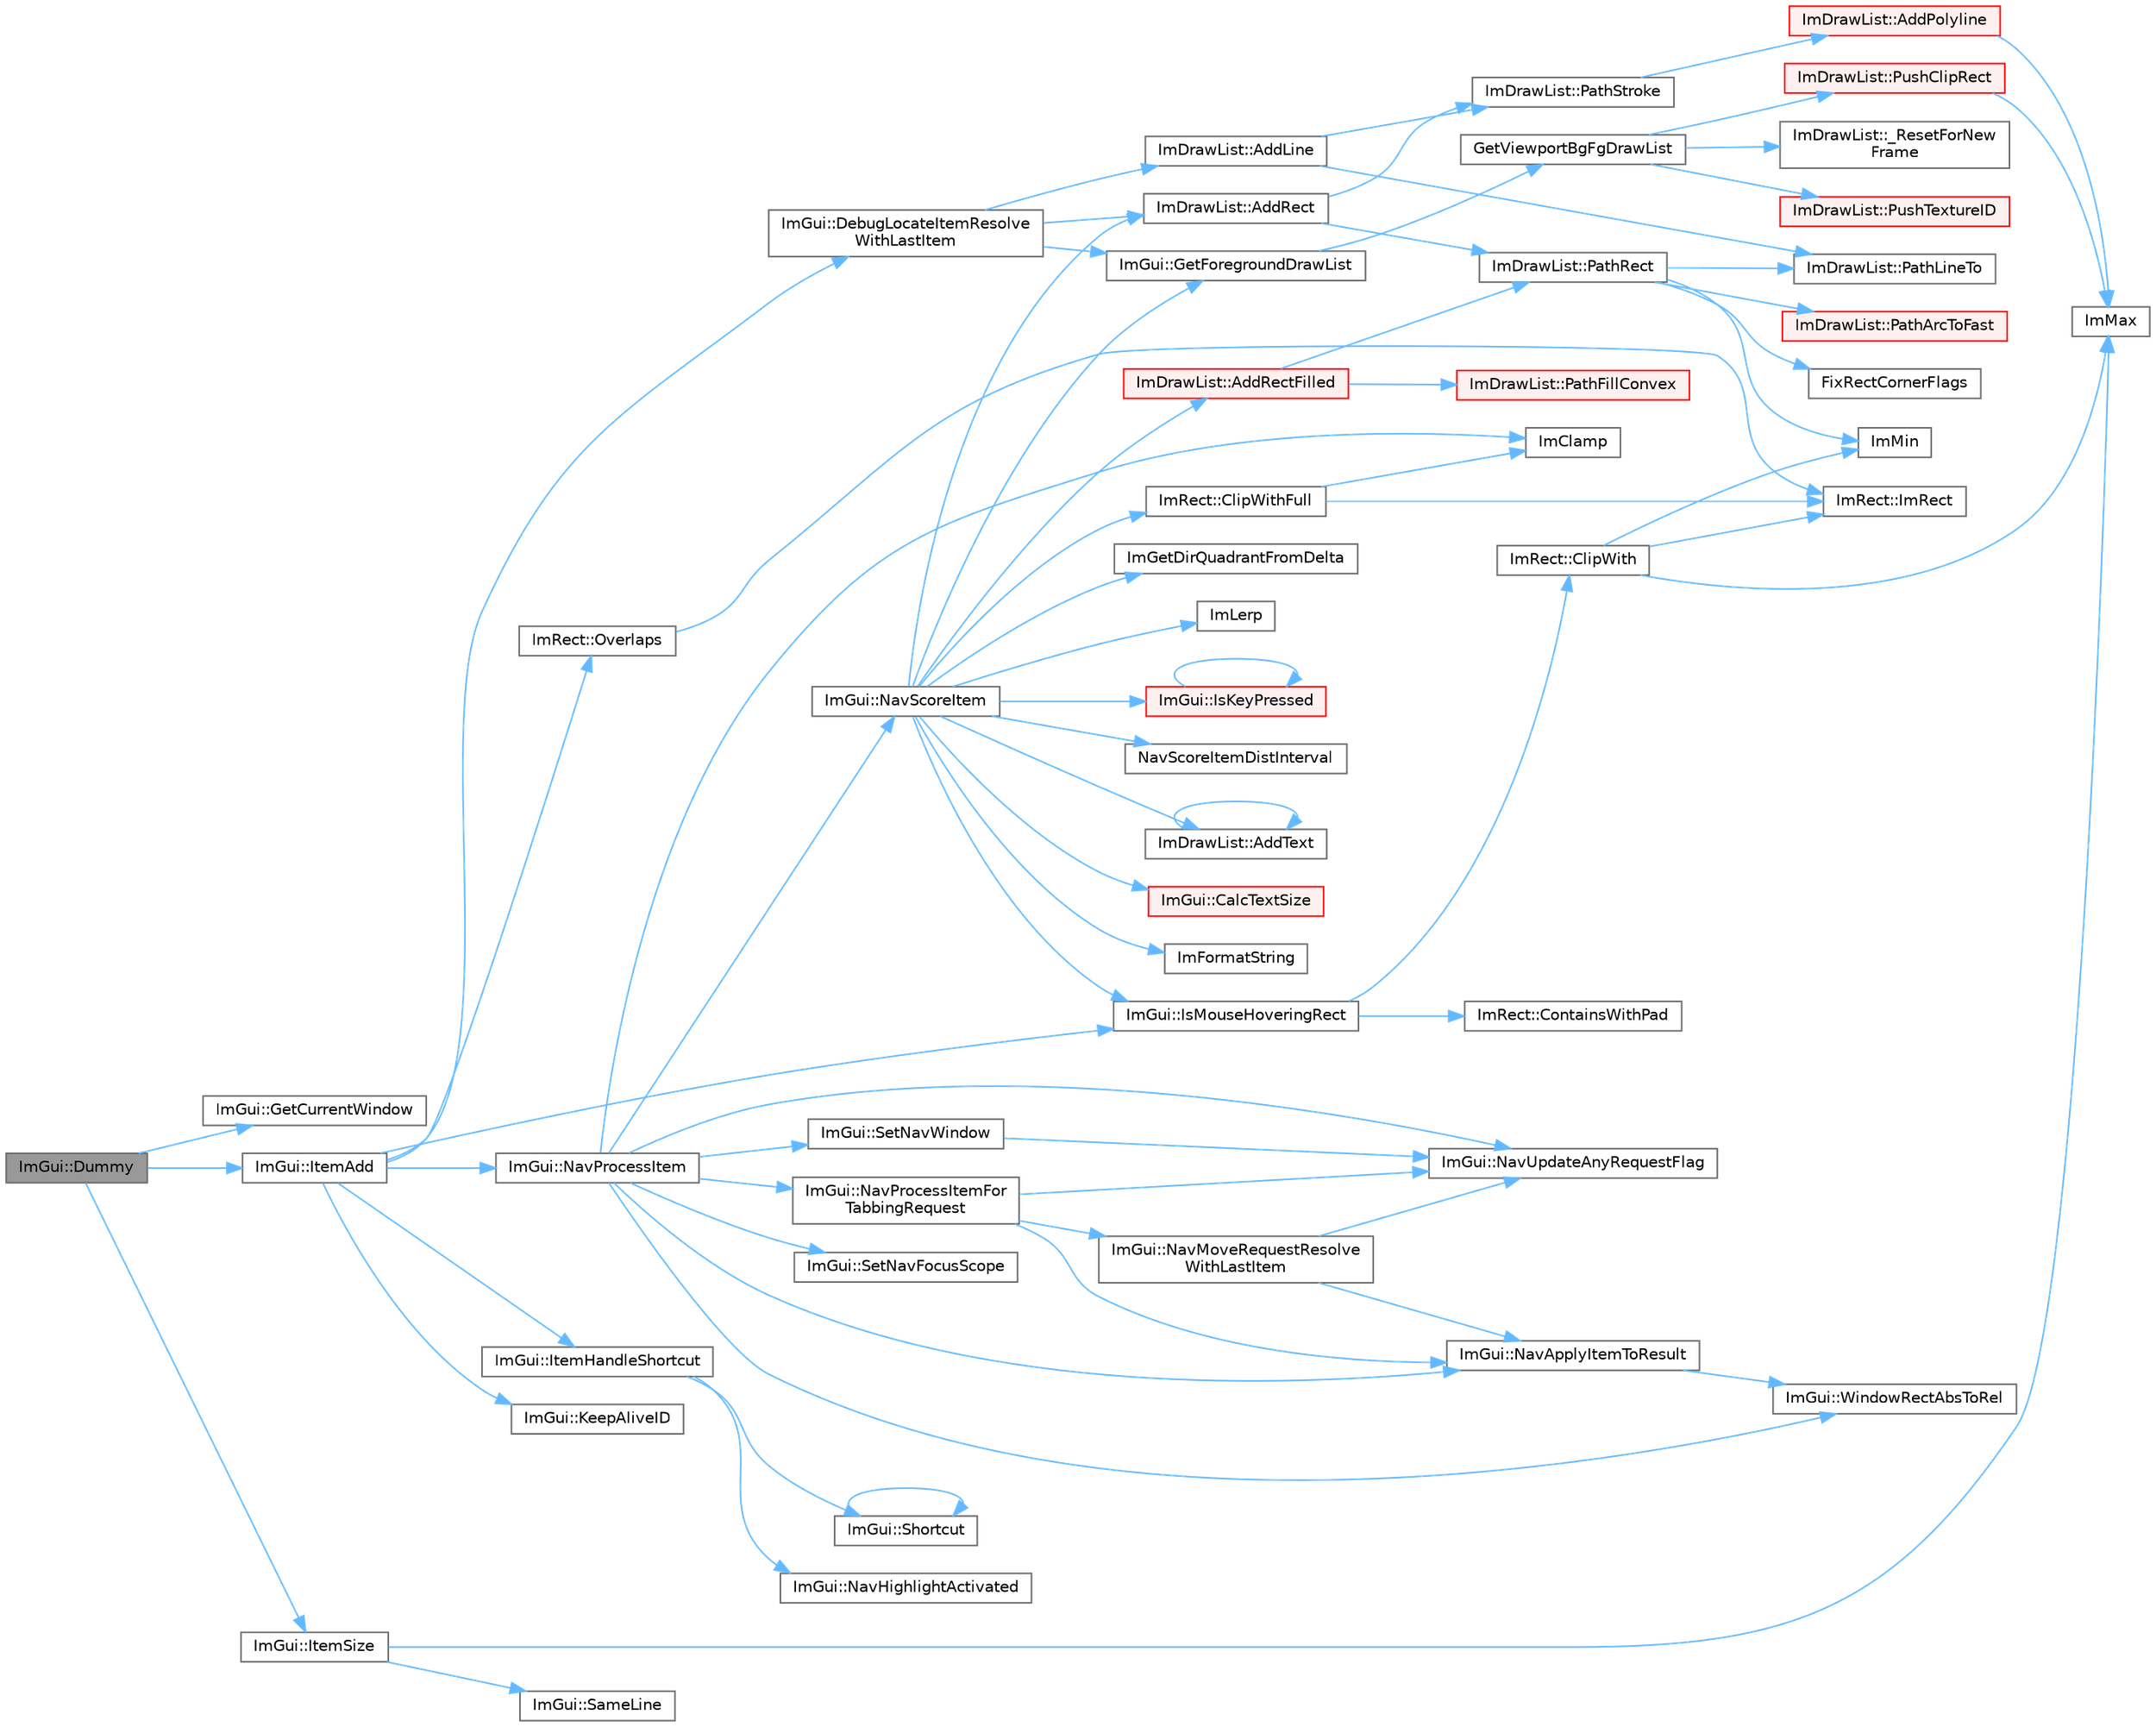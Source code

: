 digraph "ImGui::Dummy"
{
 // LATEX_PDF_SIZE
  bgcolor="transparent";
  edge [fontname=Helvetica,fontsize=10,labelfontname=Helvetica,labelfontsize=10];
  node [fontname=Helvetica,fontsize=10,shape=box,height=0.2,width=0.4];
  rankdir="LR";
  Node1 [id="Node000001",label="ImGui::Dummy",height=0.2,width=0.4,color="gray40", fillcolor="grey60", style="filled", fontcolor="black",tooltip=" "];
  Node1 -> Node2 [id="edge1_Node000001_Node000002",color="steelblue1",style="solid",tooltip=" "];
  Node2 [id="Node000002",label="ImGui::GetCurrentWindow",height=0.2,width=0.4,color="grey40", fillcolor="white", style="filled",URL="$namespace_im_gui.html#ac452417b5004ca16a814a72cff153526",tooltip=" "];
  Node1 -> Node3 [id="edge2_Node000001_Node000003",color="steelblue1",style="solid",tooltip=" "];
  Node3 [id="Node000003",label="ImGui::ItemAdd",height=0.2,width=0.4,color="grey40", fillcolor="white", style="filled",URL="$namespace_im_gui.html#a0c2ccafc8d403c02a6590ac21157b9ac",tooltip=" "];
  Node3 -> Node4 [id="edge3_Node000003_Node000004",color="steelblue1",style="solid",tooltip=" "];
  Node4 [id="Node000004",label="ImGui::DebugLocateItemResolve\lWithLastItem",height=0.2,width=0.4,color="grey40", fillcolor="white", style="filled",URL="$namespace_im_gui.html#ae8ab0d7dfc90af8e82db3ed9e7829219",tooltip=" "];
  Node4 -> Node5 [id="edge4_Node000004_Node000005",color="steelblue1",style="solid",tooltip=" "];
  Node5 [id="Node000005",label="ImDrawList::AddLine",height=0.2,width=0.4,color="grey40", fillcolor="white", style="filled",URL="$struct_im_draw_list.html#aa21e5a1c6e00239581f97d344fc0db61",tooltip=" "];
  Node5 -> Node6 [id="edge5_Node000005_Node000006",color="steelblue1",style="solid",tooltip=" "];
  Node6 [id="Node000006",label="ImDrawList::PathLineTo",height=0.2,width=0.4,color="grey40", fillcolor="white", style="filled",URL="$struct_im_draw_list.html#a828d944325ed58d8b57abd3647bffaaf",tooltip=" "];
  Node5 -> Node7 [id="edge6_Node000005_Node000007",color="steelblue1",style="solid",tooltip=" "];
  Node7 [id="Node000007",label="ImDrawList::PathStroke",height=0.2,width=0.4,color="grey40", fillcolor="white", style="filled",URL="$struct_im_draw_list.html#a60bf9040ef3d09b39c4ba8f5a2a68ae9",tooltip=" "];
  Node7 -> Node8 [id="edge7_Node000007_Node000008",color="steelblue1",style="solid",tooltip=" "];
  Node8 [id="Node000008",label="ImDrawList::AddPolyline",height=0.2,width=0.4,color="red", fillcolor="#FFF0F0", style="filled",URL="$struct_im_draw_list.html#abc568847b1113e624456436bfab1b307",tooltip=" "];
  Node8 -> Node9 [id="edge8_Node000008_Node000009",color="steelblue1",style="solid",tooltip=" "];
  Node9 [id="Node000009",label="ImMax",height=0.2,width=0.4,color="grey40", fillcolor="white", style="filled",URL="$imgui__internal_8h.html#a7667efd95147d0422f140917c71a9226",tooltip=" "];
  Node4 -> Node13 [id="edge9_Node000004_Node000013",color="steelblue1",style="solid",tooltip=" "];
  Node13 [id="Node000013",label="ImDrawList::AddRect",height=0.2,width=0.4,color="grey40", fillcolor="white", style="filled",URL="$struct_im_draw_list.html#ad96f10a3e954fe0c5b7c96d4e205af7b",tooltip=" "];
  Node13 -> Node14 [id="edge10_Node000013_Node000014",color="steelblue1",style="solid",tooltip=" "];
  Node14 [id="Node000014",label="ImDrawList::PathRect",height=0.2,width=0.4,color="grey40", fillcolor="white", style="filled",URL="$struct_im_draw_list.html#a2251eb264ed8b17a253c409787375053",tooltip=" "];
  Node14 -> Node15 [id="edge11_Node000014_Node000015",color="steelblue1",style="solid",tooltip=" "];
  Node15 [id="Node000015",label="FixRectCornerFlags",height=0.2,width=0.4,color="grey40", fillcolor="white", style="filled",URL="$imgui__draw_8cpp.html#abc26563004ba48126f2e8b70ea0067af",tooltip=" "];
  Node14 -> Node16 [id="edge12_Node000014_Node000016",color="steelblue1",style="solid",tooltip=" "];
  Node16 [id="Node000016",label="ImMin",height=0.2,width=0.4,color="grey40", fillcolor="white", style="filled",URL="$imgui__internal_8h.html#a7f9d7828066a9d61b5630adcdf4655d3",tooltip=" "];
  Node14 -> Node17 [id="edge13_Node000014_Node000017",color="steelblue1",style="solid",tooltip=" "];
  Node17 [id="Node000017",label="ImDrawList::PathArcToFast",height=0.2,width=0.4,color="red", fillcolor="#FFF0F0", style="filled",URL="$struct_im_draw_list.html#a6d307c6de1a6522e76fa410e8fe96fcc",tooltip=" "];
  Node14 -> Node6 [id="edge14_Node000014_Node000006",color="steelblue1",style="solid",tooltip=" "];
  Node13 -> Node7 [id="edge15_Node000013_Node000007",color="steelblue1",style="solid",tooltip=" "];
  Node4 -> Node22 [id="edge16_Node000004_Node000022",color="steelblue1",style="solid",tooltip=" "];
  Node22 [id="Node000022",label="ImGui::GetForegroundDrawList",height=0.2,width=0.4,color="grey40", fillcolor="white", style="filled",URL="$namespace_im_gui.html#a77e1a981b472415e6613a2bd0966d817",tooltip=" "];
  Node22 -> Node23 [id="edge17_Node000022_Node000023",color="steelblue1",style="solid",tooltip=" "];
  Node23 [id="Node000023",label="GetViewportBgFgDrawList",height=0.2,width=0.4,color="grey40", fillcolor="white", style="filled",URL="$imgui_8cpp.html#a86964372ace3c5efb9325a2162f04efd",tooltip=" "];
  Node23 -> Node24 [id="edge18_Node000023_Node000024",color="steelblue1",style="solid",tooltip=" "];
  Node24 [id="Node000024",label="ImDrawList::_ResetForNew\lFrame",height=0.2,width=0.4,color="grey40", fillcolor="white", style="filled",URL="$struct_im_draw_list.html#a5f78fe195b2507e5926560f591141ff3",tooltip=" "];
  Node23 -> Node25 [id="edge19_Node000023_Node000025",color="steelblue1",style="solid",tooltip=" "];
  Node25 [id="Node000025",label="ImDrawList::PushClipRect",height=0.2,width=0.4,color="red", fillcolor="#FFF0F0", style="filled",URL="$struct_im_draw_list.html#a608a9d9a83715ba87dced8321ed64329",tooltip=" "];
  Node25 -> Node9 [id="edge20_Node000025_Node000009",color="steelblue1",style="solid",tooltip=" "];
  Node23 -> Node27 [id="edge21_Node000023_Node000027",color="steelblue1",style="solid",tooltip=" "];
  Node27 [id="Node000027",label="ImDrawList::PushTextureID",height=0.2,width=0.4,color="red", fillcolor="#FFF0F0", style="filled",URL="$struct_im_draw_list.html#a7ac41e329a9df911b4823ef0150cee16",tooltip=" "];
  Node3 -> Node29 [id="edge22_Node000003_Node000029",color="steelblue1",style="solid",tooltip=" "];
  Node29 [id="Node000029",label="ImGui::IsMouseHoveringRect",height=0.2,width=0.4,color="grey40", fillcolor="white", style="filled",URL="$namespace_im_gui.html#ae0b8ea0e06c457316d6aed6c5b2a1c25",tooltip=" "];
  Node29 -> Node30 [id="edge23_Node000029_Node000030",color="steelblue1",style="solid",tooltip=" "];
  Node30 [id="Node000030",label="ImRect::ClipWith",height=0.2,width=0.4,color="grey40", fillcolor="white", style="filled",URL="$struct_im_rect.html#ac02d5cf6ce0358aea9ed9df43d368f3f",tooltip=" "];
  Node30 -> Node9 [id="edge24_Node000030_Node000009",color="steelblue1",style="solid",tooltip=" "];
  Node30 -> Node16 [id="edge25_Node000030_Node000016",color="steelblue1",style="solid",tooltip=" "];
  Node30 -> Node31 [id="edge26_Node000030_Node000031",color="steelblue1",style="solid",tooltip=" "];
  Node31 [id="Node000031",label="ImRect::ImRect",height=0.2,width=0.4,color="grey40", fillcolor="white", style="filled",URL="$struct_im_rect.html#a1e9548c8a334dfd32eaf4d399aa740e9",tooltip=" "];
  Node29 -> Node32 [id="edge27_Node000029_Node000032",color="steelblue1",style="solid",tooltip=" "];
  Node32 [id="Node000032",label="ImRect::ContainsWithPad",height=0.2,width=0.4,color="grey40", fillcolor="white", style="filled",URL="$struct_im_rect.html#a8dbab244f4e5b786faa9684eb85110fc",tooltip=" "];
  Node3 -> Node33 [id="edge28_Node000003_Node000033",color="steelblue1",style="solid",tooltip=" "];
  Node33 [id="Node000033",label="ImGui::ItemHandleShortcut",height=0.2,width=0.4,color="grey40", fillcolor="white", style="filled",URL="$namespace_im_gui.html#a338deb537666a886cf3ece08c07e9fa9",tooltip=" "];
  Node33 -> Node34 [id="edge29_Node000033_Node000034",color="steelblue1",style="solid",tooltip=" "];
  Node34 [id="Node000034",label="ImGui::NavHighlightActivated",height=0.2,width=0.4,color="grey40", fillcolor="white", style="filled",URL="$namespace_im_gui.html#a3ea169ace83f149ae2b8c1a6d0f6d457",tooltip=" "];
  Node33 -> Node35 [id="edge30_Node000033_Node000035",color="steelblue1",style="solid",tooltip=" "];
  Node35 [id="Node000035",label="ImGui::Shortcut",height=0.2,width=0.4,color="grey40", fillcolor="white", style="filled",URL="$namespace_im_gui.html#a5a7ca2346e4eb2dfe08a396349df7995",tooltip=" "];
  Node35 -> Node35 [id="edge31_Node000035_Node000035",color="steelblue1",style="solid",tooltip=" "];
  Node3 -> Node36 [id="edge32_Node000003_Node000036",color="steelblue1",style="solid",tooltip=" "];
  Node36 [id="Node000036",label="ImGui::KeepAliveID",height=0.2,width=0.4,color="grey40", fillcolor="white", style="filled",URL="$namespace_im_gui.html#a85a245c78a9f7c351636bdad6e60c488",tooltip=" "];
  Node3 -> Node37 [id="edge33_Node000003_Node000037",color="steelblue1",style="solid",tooltip=" "];
  Node37 [id="Node000037",label="ImGui::NavProcessItem",height=0.2,width=0.4,color="grey40", fillcolor="white", style="filled",URL="$namespace_im_gui.html#aa217c2f0448788f3c064bf828a8f9d8f",tooltip=" "];
  Node37 -> Node21 [id="edge34_Node000037_Node000021",color="steelblue1",style="solid",tooltip=" "];
  Node21 [id="Node000021",label="ImClamp",height=0.2,width=0.4,color="grey40", fillcolor="white", style="filled",URL="$imgui__internal_8h.html#a6e61ede308bfd68c7434e17905a29fc8",tooltip=" "];
  Node37 -> Node38 [id="edge35_Node000037_Node000038",color="steelblue1",style="solid",tooltip=" "];
  Node38 [id="Node000038",label="ImGui::NavApplyItemToResult",height=0.2,width=0.4,color="grey40", fillcolor="white", style="filled",URL="$namespace_im_gui.html#afc3f5b074b158526cfe8531de843aa5f",tooltip=" "];
  Node38 -> Node39 [id="edge36_Node000038_Node000039",color="steelblue1",style="solid",tooltip=" "];
  Node39 [id="Node000039",label="ImGui::WindowRectAbsToRel",height=0.2,width=0.4,color="grey40", fillcolor="white", style="filled",URL="$namespace_im_gui.html#a06d8e9fae450c785dc8f61f6e03462a7",tooltip=" "];
  Node37 -> Node40 [id="edge37_Node000037_Node000040",color="steelblue1",style="solid",tooltip=" "];
  Node40 [id="Node000040",label="ImGui::NavProcessItemFor\lTabbingRequest",height=0.2,width=0.4,color="grey40", fillcolor="white", style="filled",URL="$namespace_im_gui.html#a6a225bee464b9da701c6554e3fd2e5ef",tooltip=" "];
  Node40 -> Node38 [id="edge38_Node000040_Node000038",color="steelblue1",style="solid",tooltip=" "];
  Node40 -> Node41 [id="edge39_Node000040_Node000041",color="steelblue1",style="solid",tooltip=" "];
  Node41 [id="Node000041",label="ImGui::NavMoveRequestResolve\lWithLastItem",height=0.2,width=0.4,color="grey40", fillcolor="white", style="filled",URL="$namespace_im_gui.html#ad71eb039682bb8e3bb950c67eeec4ed8",tooltip=" "];
  Node41 -> Node38 [id="edge40_Node000041_Node000038",color="steelblue1",style="solid",tooltip=" "];
  Node41 -> Node42 [id="edge41_Node000041_Node000042",color="steelblue1",style="solid",tooltip=" "];
  Node42 [id="Node000042",label="ImGui::NavUpdateAnyRequestFlag",height=0.2,width=0.4,color="grey40", fillcolor="white", style="filled",URL="$namespace_im_gui.html#a2cd868535661cdb5671214662f3c9388",tooltip=" "];
  Node40 -> Node42 [id="edge42_Node000040_Node000042",color="steelblue1",style="solid",tooltip=" "];
  Node37 -> Node43 [id="edge43_Node000037_Node000043",color="steelblue1",style="solid",tooltip=" "];
  Node43 [id="Node000043",label="ImGui::NavScoreItem",height=0.2,width=0.4,color="grey40", fillcolor="white", style="filled",URL="$namespace_im_gui.html#a3f63daa35c17837e05d2291af30cbd94",tooltip=" "];
  Node43 -> Node13 [id="edge44_Node000043_Node000013",color="steelblue1",style="solid",tooltip=" "];
  Node43 -> Node44 [id="edge45_Node000043_Node000044",color="steelblue1",style="solid",tooltip=" "];
  Node44 [id="Node000044",label="ImDrawList::AddRectFilled",height=0.2,width=0.4,color="red", fillcolor="#FFF0F0", style="filled",URL="$struct_im_draw_list.html#a6b16ab764160b0251d2e7b3bd08c1ffc",tooltip=" "];
  Node44 -> Node45 [id="edge46_Node000044_Node000045",color="steelblue1",style="solid",tooltip=" "];
  Node45 [id="Node000045",label="ImDrawList::PathFillConvex",height=0.2,width=0.4,color="red", fillcolor="#FFF0F0", style="filled",URL="$struct_im_draw_list.html#aea9301cb99ebf4b27f5d3959017567c9",tooltip=" "];
  Node44 -> Node14 [id="edge47_Node000044_Node000014",color="steelblue1",style="solid",tooltip=" "];
  Node43 -> Node48 [id="edge48_Node000043_Node000048",color="steelblue1",style="solid",tooltip=" "];
  Node48 [id="Node000048",label="ImDrawList::AddText",height=0.2,width=0.4,color="grey40", fillcolor="white", style="filled",URL="$struct_im_draw_list.html#ac5221bd86b3429f6d5b6e6ffe454942d",tooltip=" "];
  Node48 -> Node48 [id="edge49_Node000048_Node000048",color="steelblue1",style="solid",tooltip=" "];
  Node43 -> Node49 [id="edge50_Node000043_Node000049",color="steelblue1",style="solid",tooltip=" "];
  Node49 [id="Node000049",label="ImGui::CalcTextSize",height=0.2,width=0.4,color="red", fillcolor="#FFF0F0", style="filled",URL="$namespace_im_gui.html#a848b9db6cc4a186751c0ecebcaadc33b",tooltip=" "];
  Node43 -> Node57 [id="edge51_Node000043_Node000057",color="steelblue1",style="solid",tooltip=" "];
  Node57 [id="Node000057",label="ImRect::ClipWithFull",height=0.2,width=0.4,color="grey40", fillcolor="white", style="filled",URL="$struct_im_rect.html#a32a5aaca4161b5ffa3f352d293a449ff",tooltip=" "];
  Node57 -> Node21 [id="edge52_Node000057_Node000021",color="steelblue1",style="solid",tooltip=" "];
  Node57 -> Node31 [id="edge53_Node000057_Node000031",color="steelblue1",style="solid",tooltip=" "];
  Node43 -> Node22 [id="edge54_Node000043_Node000022",color="steelblue1",style="solid",tooltip=" "];
  Node43 -> Node58 [id="edge55_Node000043_Node000058",color="steelblue1",style="solid",tooltip=" "];
  Node58 [id="Node000058",label="ImFormatString",height=0.2,width=0.4,color="grey40", fillcolor="white", style="filled",URL="$imgui_8cpp.html#a75ccaf7d676b1f567ba888ae42ac3809",tooltip=" "];
  Node43 -> Node59 [id="edge56_Node000043_Node000059",color="steelblue1",style="solid",tooltip=" "];
  Node59 [id="Node000059",label="ImGetDirQuadrantFromDelta",height=0.2,width=0.4,color="grey40", fillcolor="white", style="filled",URL="$imgui_8cpp.html#a250b0867d875c4c76b4fad89e7aaf498",tooltip=" "];
  Node43 -> Node60 [id="edge57_Node000043_Node000060",color="steelblue1",style="solid",tooltip=" "];
  Node60 [id="Node000060",label="ImLerp",height=0.2,width=0.4,color="grey40", fillcolor="white", style="filled",URL="$imgui__internal_8h.html#a1d7813429922346e44eebd82d13f777c",tooltip=" "];
  Node43 -> Node61 [id="edge58_Node000043_Node000061",color="steelblue1",style="solid",tooltip=" "];
  Node61 [id="Node000061",label="ImGui::IsKeyPressed",height=0.2,width=0.4,color="red", fillcolor="#FFF0F0", style="filled",URL="$namespace_im_gui.html#a477c2ef31c9641b158d78879780bd108",tooltip=" "];
  Node61 -> Node61 [id="edge59_Node000061_Node000061",color="steelblue1",style="solid",tooltip=" "];
  Node43 -> Node29 [id="edge60_Node000043_Node000029",color="steelblue1",style="solid",tooltip=" "];
  Node43 -> Node64 [id="edge61_Node000043_Node000064",color="steelblue1",style="solid",tooltip=" "];
  Node64 [id="Node000064",label="NavScoreItemDistInterval",height=0.2,width=0.4,color="grey40", fillcolor="white", style="filled",URL="$imgui_8cpp.html#a1bb7b58bee2ba15da988fb4c56f4cc89",tooltip=" "];
  Node37 -> Node42 [id="edge62_Node000037_Node000042",color="steelblue1",style="solid",tooltip=" "];
  Node37 -> Node65 [id="edge63_Node000037_Node000065",color="steelblue1",style="solid",tooltip=" "];
  Node65 [id="Node000065",label="ImGui::SetNavFocusScope",height=0.2,width=0.4,color="grey40", fillcolor="white", style="filled",URL="$namespace_im_gui.html#ada2736a9b034b93ba877f46577bc5e8b",tooltip=" "];
  Node37 -> Node66 [id="edge64_Node000037_Node000066",color="steelblue1",style="solid",tooltip=" "];
  Node66 [id="Node000066",label="ImGui::SetNavWindow",height=0.2,width=0.4,color="grey40", fillcolor="white", style="filled",URL="$namespace_im_gui.html#aa422c756f467e650d67b4fb1b74ff5a1",tooltip=" "];
  Node66 -> Node42 [id="edge65_Node000066_Node000042",color="steelblue1",style="solid",tooltip=" "];
  Node37 -> Node39 [id="edge66_Node000037_Node000039",color="steelblue1",style="solid",tooltip=" "];
  Node3 -> Node67 [id="edge67_Node000003_Node000067",color="steelblue1",style="solid",tooltip=" "];
  Node67 [id="Node000067",label="ImRect::Overlaps",height=0.2,width=0.4,color="grey40", fillcolor="white", style="filled",URL="$struct_im_rect.html#a0af3bade3781e5e7c6afdf71ccfb0d43",tooltip=" "];
  Node67 -> Node31 [id="edge68_Node000067_Node000031",color="steelblue1",style="solid",tooltip=" "];
  Node1 -> Node68 [id="edge69_Node000001_Node000068",color="steelblue1",style="solid",tooltip=" "];
  Node68 [id="Node000068",label="ImGui::ItemSize",height=0.2,width=0.4,color="grey40", fillcolor="white", style="filled",URL="$namespace_im_gui.html#a4b5818a652d943ea54e0cec9fb3943d7",tooltip=" "];
  Node68 -> Node9 [id="edge70_Node000068_Node000009",color="steelblue1",style="solid",tooltip=" "];
  Node68 -> Node69 [id="edge71_Node000068_Node000069",color="steelblue1",style="solid",tooltip=" "];
  Node69 [id="Node000069",label="ImGui::SameLine",height=0.2,width=0.4,color="grey40", fillcolor="white", style="filled",URL="$namespace_im_gui.html#addd433eb3aae59119e341e80db474f66",tooltip=" "];
}
